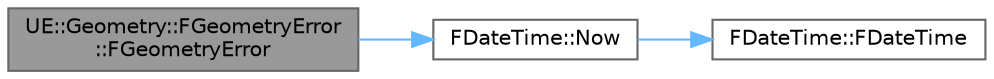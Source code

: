 digraph "UE::Geometry::FGeometryError::FGeometryError"
{
 // INTERACTIVE_SVG=YES
 // LATEX_PDF_SIZE
  bgcolor="transparent";
  edge [fontname=Helvetica,fontsize=10,labelfontname=Helvetica,labelfontsize=10];
  node [fontname=Helvetica,fontsize=10,shape=box,height=0.2,width=0.4];
  rankdir="LR";
  Node1 [id="Node000001",label="UE::Geometry::FGeometryError\l::FGeometryError",height=0.2,width=0.4,color="gray40", fillcolor="grey60", style="filled", fontcolor="black",tooltip=" "];
  Node1 -> Node2 [id="edge1_Node000001_Node000002",color="steelblue1",style="solid",tooltip=" "];
  Node2 [id="Node000002",label="FDateTime::Now",height=0.2,width=0.4,color="grey40", fillcolor="white", style="filled",URL="$d3/da3/structFDateTime.html#a04620e8093980d8e22aa4598f163b71e",tooltip="Gets the local date and time on this computer."];
  Node2 -> Node3 [id="edge2_Node000002_Node000003",color="steelblue1",style="solid",tooltip=" "];
  Node3 [id="Node000003",label="FDateTime::FDateTime",height=0.2,width=0.4,color="grey40", fillcolor="white", style="filled",URL="$d3/da3/structFDateTime.html#a29d3a1d37aa4764127741b1bfc685081",tooltip="Default constructor (zero initialization)."];
}
